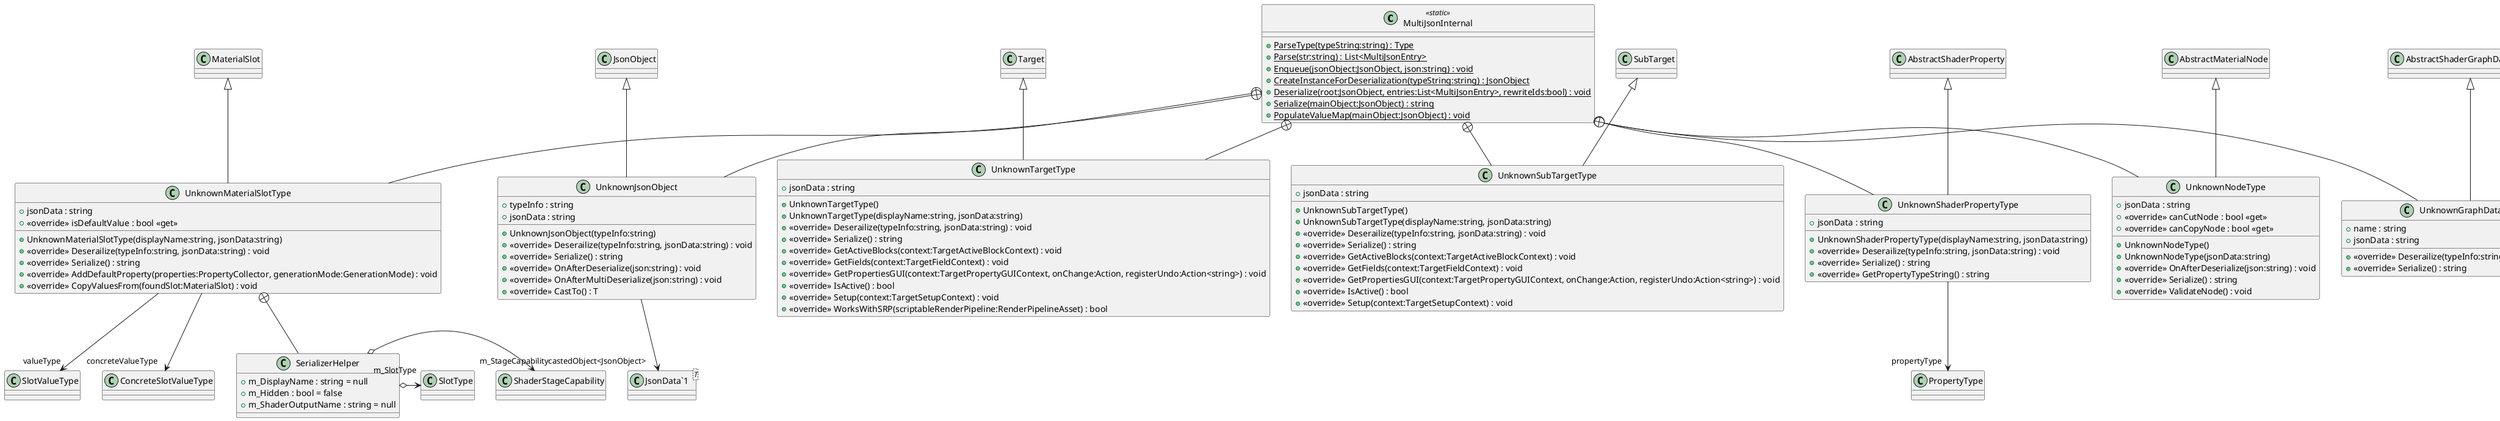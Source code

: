 @startuml
class MultiJsonInternal <<static>> {
    + {static} ParseType(typeString:string) : Type
    + {static} Parse(str:string) : List<MultiJsonEntry>
    + {static} Enqueue(jsonObject:JsonObject, json:string) : void
    + {static} CreateInstanceForDeserialization(typeString:string) : JsonObject
    + {static} Deserialize(root:JsonObject, entries:List<MultiJsonEntry>, rewriteIds:bool) : void
    + {static} Serialize(mainObject:JsonObject) : string
    + {static} PopulateValueMap(mainObject:JsonObject) : void
}
class UnknownJsonObject {
    + typeInfo : string
    + jsonData : string
    + UnknownJsonObject(typeInfo:string)
    + <<override>> Deserailize(typeInfo:string, jsonData:string) : void
    + <<override>> Serialize() : string
    + <<override>> OnAfterDeserialize(json:string) : void
    + <<override>> OnAfterMultiDeserialize(json:string) : void
    + <<override>> CastTo() : T
}
class UnknownTargetType {
    + jsonData : string
    + UnknownTargetType()
    + UnknownTargetType(displayName:string, jsonData:string)
    + <<override>> Deserailize(typeInfo:string, jsonData:string) : void
    + <<override>> Serialize() : string
    + <<override>> GetActiveBlocks(context:TargetActiveBlockContext) : void
    + <<override>> GetFields(context:TargetFieldContext) : void
    + <<override>> GetPropertiesGUI(context:TargetPropertyGUIContext, onChange:Action, registerUndo:Action<string>) : void
    + <<override>> IsActive() : bool
    + <<override>> Setup(context:TargetSetupContext) : void
    + <<override>> WorksWithSRP(scriptableRenderPipeline:RenderPipelineAsset) : bool
}
class UnknownSubTargetType {
    + jsonData : string
    + UnknownSubTargetType()
    + UnknownSubTargetType(displayName:string, jsonData:string)
    + <<override>> Deserailize(typeInfo:string, jsonData:string) : void
    + <<override>> Serialize() : string
    + <<override>> GetActiveBlocks(context:TargetActiveBlockContext) : void
    + <<override>> GetFields(context:TargetFieldContext) : void
    + <<override>> GetPropertiesGUI(context:TargetPropertyGUIContext, onChange:Action, registerUndo:Action<string>) : void
    + <<override>> IsActive() : bool
    + <<override>> Setup(context:TargetSetupContext) : void
}
class UnknownShaderPropertyType {
    + jsonData : string
    + UnknownShaderPropertyType(displayName:string, jsonData:string)
    + <<override>> Deserailize(typeInfo:string, jsonData:string) : void
    + <<override>> Serialize() : string
    + <<override>> GetPropertyTypeString() : string
}
class UnknownMaterialSlotType {
    + jsonData : string
    + UnknownMaterialSlotType(displayName:string, jsonData:string)
    + <<override>> Deserailize(typeInfo:string, jsonData:string) : void
    + <<override>> Serialize() : string
    + <<override>> isDefaultValue : bool <<get>>
    + <<override>> AddDefaultProperty(properties:PropertyCollector, generationMode:GenerationMode) : void
    + <<override>> CopyValuesFrom(foundSlot:MaterialSlot) : void
}
class UnknownNodeType {
    + jsonData : string
    + UnknownNodeType()
    + UnknownNodeType(jsonData:string)
    + <<override>> OnAfterDeserialize(json:string) : void
    + <<override>> Serialize() : string
    + <<override>> ValidateNode() : void
    + <<override>> canCutNode : bool <<get>>
    + <<override>> canCopyNode : bool <<get>>
}
class UnknownGraphDataExtension {
    + name : string
    + jsonData : string
    + <<override>> Deserailize(typeInfo:string, jsonData:string) : void
    + <<override>> Serialize() : string
}
class "JsonData`1"<T> {
}
class SerializerHelper {
    + m_DisplayName : string = null
    + m_Hidden : bool = false
    + m_ShaderOutputName : string = null
}
MultiJsonInternal +-- UnknownJsonObject
JsonObject <|-- UnknownJsonObject
UnknownJsonObject --> "castedObject<JsonObject>" "JsonData`1"
MultiJsonInternal +-- UnknownTargetType
Target <|-- UnknownTargetType
MultiJsonInternal +-- UnknownSubTargetType
SubTarget <|-- UnknownSubTargetType
MultiJsonInternal +-- UnknownShaderPropertyType
AbstractShaderProperty <|-- UnknownShaderPropertyType
UnknownShaderPropertyType --> "propertyType" PropertyType
MultiJsonInternal +-- UnknownMaterialSlotType
MaterialSlot <|-- UnknownMaterialSlotType
UnknownMaterialSlotType --> "valueType" SlotValueType
UnknownMaterialSlotType --> "concreteValueType" ConcreteSlotValueType
MultiJsonInternal +-- UnknownNodeType
AbstractMaterialNode <|-- UnknownNodeType
MultiJsonInternal +-- UnknownGraphDataExtension
AbstractShaderGraphDataExtension <|-- UnknownGraphDataExtension
UnknownMaterialSlotType +-- SerializerHelper
SerializerHelper o-> "m_SlotType" SlotType
SerializerHelper o-> "m_StageCapability" ShaderStageCapability
@enduml
